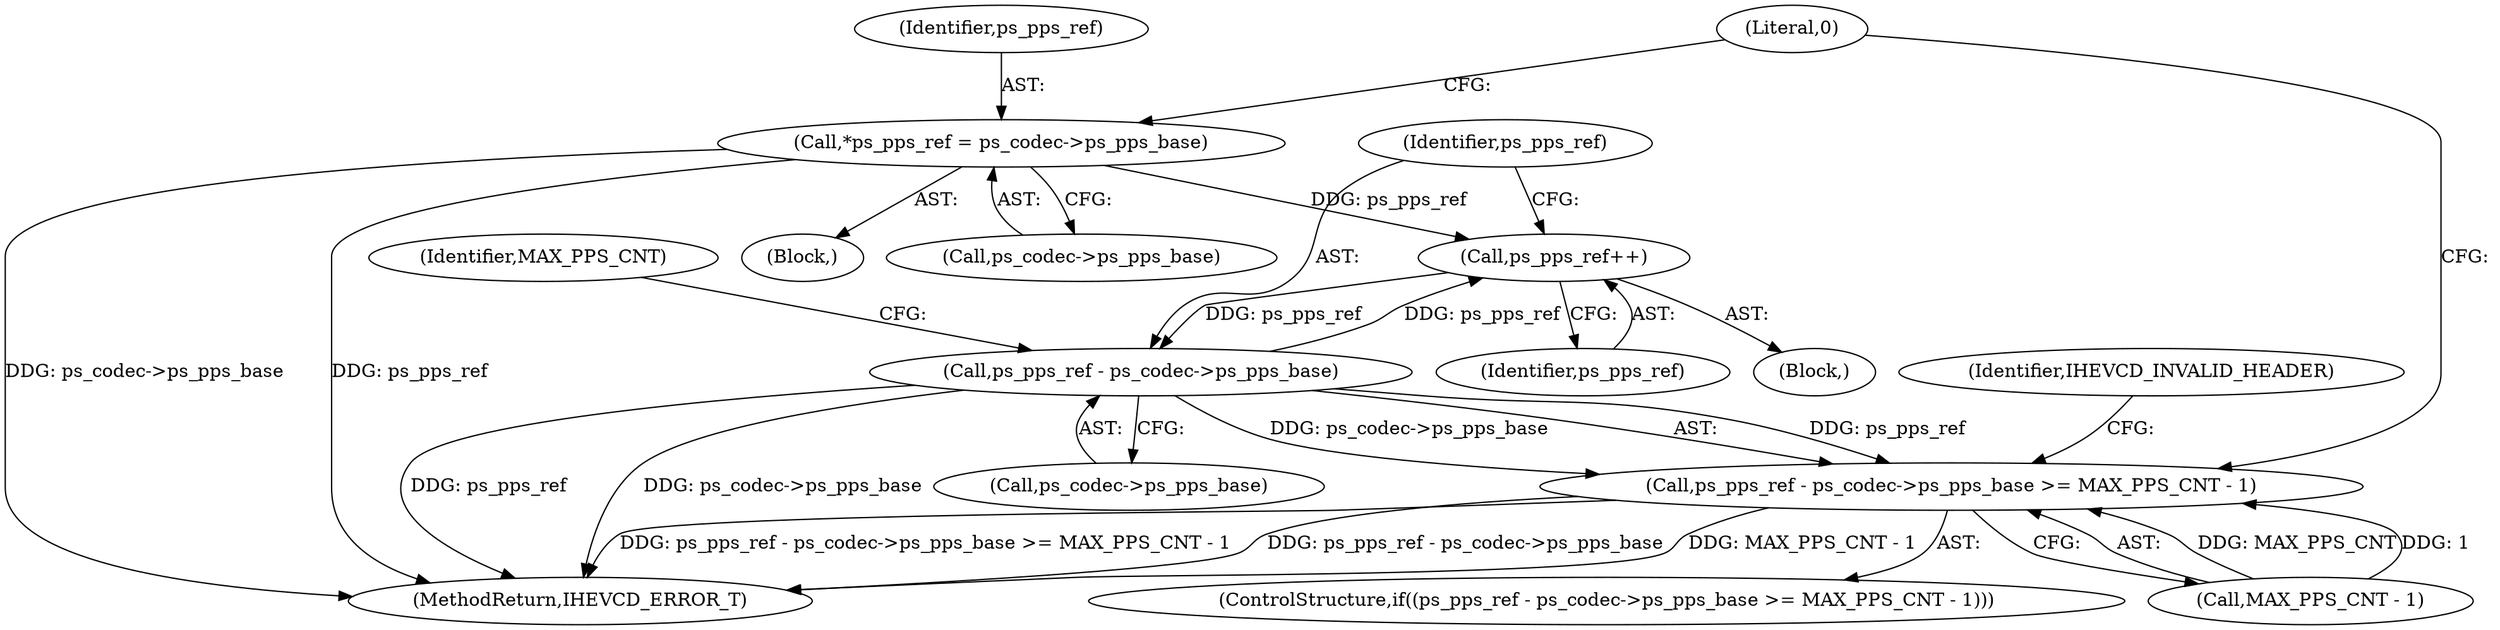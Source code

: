 digraph "0_Android_7c9be319a279654e55a6d757265f88c61a16a4d5@pointer" {
"1000243" [label="(Call,*ps_pps_ref = ps_codec->ps_pps_base)"];
"1000255" [label="(Call,ps_pps_ref++)"];
"1000259" [label="(Call,ps_pps_ref - ps_codec->ps_pps_base)"];
"1000258" [label="(Call,ps_pps_ref - ps_codec->ps_pps_base >= MAX_PPS_CNT - 1)"];
"1000255" [label="(Call,ps_pps_ref++)"];
"1000250" [label="(Literal,0)"];
"1000258" [label="(Call,ps_pps_ref - ps_codec->ps_pps_base >= MAX_PPS_CNT - 1)"];
"1000243" [label="(Call,*ps_pps_ref = ps_codec->ps_pps_base)"];
"1000268" [label="(Identifier,IHEVCD_INVALID_HEADER)"];
"1000254" [label="(Block,)"];
"1000265" [label="(Identifier,MAX_PPS_CNT)"];
"1000241" [label="(Block,)"];
"1000261" [label="(Call,ps_codec->ps_pps_base)"];
"1000245" [label="(Call,ps_codec->ps_pps_base)"];
"1000264" [label="(Call,MAX_PPS_CNT - 1)"];
"1002661" [label="(MethodReturn,IHEVCD_ERROR_T)"];
"1000260" [label="(Identifier,ps_pps_ref)"];
"1000256" [label="(Identifier,ps_pps_ref)"];
"1000244" [label="(Identifier,ps_pps_ref)"];
"1000257" [label="(ControlStructure,if((ps_pps_ref - ps_codec->ps_pps_base >= MAX_PPS_CNT - 1)))"];
"1000259" [label="(Call,ps_pps_ref - ps_codec->ps_pps_base)"];
"1000243" -> "1000241"  [label="AST: "];
"1000243" -> "1000245"  [label="CFG: "];
"1000244" -> "1000243"  [label="AST: "];
"1000245" -> "1000243"  [label="AST: "];
"1000250" -> "1000243"  [label="CFG: "];
"1000243" -> "1002661"  [label="DDG: ps_pps_ref"];
"1000243" -> "1002661"  [label="DDG: ps_codec->ps_pps_base"];
"1000243" -> "1000255"  [label="DDG: ps_pps_ref"];
"1000255" -> "1000254"  [label="AST: "];
"1000255" -> "1000256"  [label="CFG: "];
"1000256" -> "1000255"  [label="AST: "];
"1000260" -> "1000255"  [label="CFG: "];
"1000259" -> "1000255"  [label="DDG: ps_pps_ref"];
"1000255" -> "1000259"  [label="DDG: ps_pps_ref"];
"1000259" -> "1000258"  [label="AST: "];
"1000259" -> "1000261"  [label="CFG: "];
"1000260" -> "1000259"  [label="AST: "];
"1000261" -> "1000259"  [label="AST: "];
"1000265" -> "1000259"  [label="CFG: "];
"1000259" -> "1002661"  [label="DDG: ps_pps_ref"];
"1000259" -> "1002661"  [label="DDG: ps_codec->ps_pps_base"];
"1000259" -> "1000258"  [label="DDG: ps_pps_ref"];
"1000259" -> "1000258"  [label="DDG: ps_codec->ps_pps_base"];
"1000258" -> "1000257"  [label="AST: "];
"1000258" -> "1000264"  [label="CFG: "];
"1000264" -> "1000258"  [label="AST: "];
"1000250" -> "1000258"  [label="CFG: "];
"1000268" -> "1000258"  [label="CFG: "];
"1000258" -> "1002661"  [label="DDG: ps_pps_ref - ps_codec->ps_pps_base"];
"1000258" -> "1002661"  [label="DDG: MAX_PPS_CNT - 1"];
"1000258" -> "1002661"  [label="DDG: ps_pps_ref - ps_codec->ps_pps_base >= MAX_PPS_CNT - 1"];
"1000264" -> "1000258"  [label="DDG: MAX_PPS_CNT"];
"1000264" -> "1000258"  [label="DDG: 1"];
}
